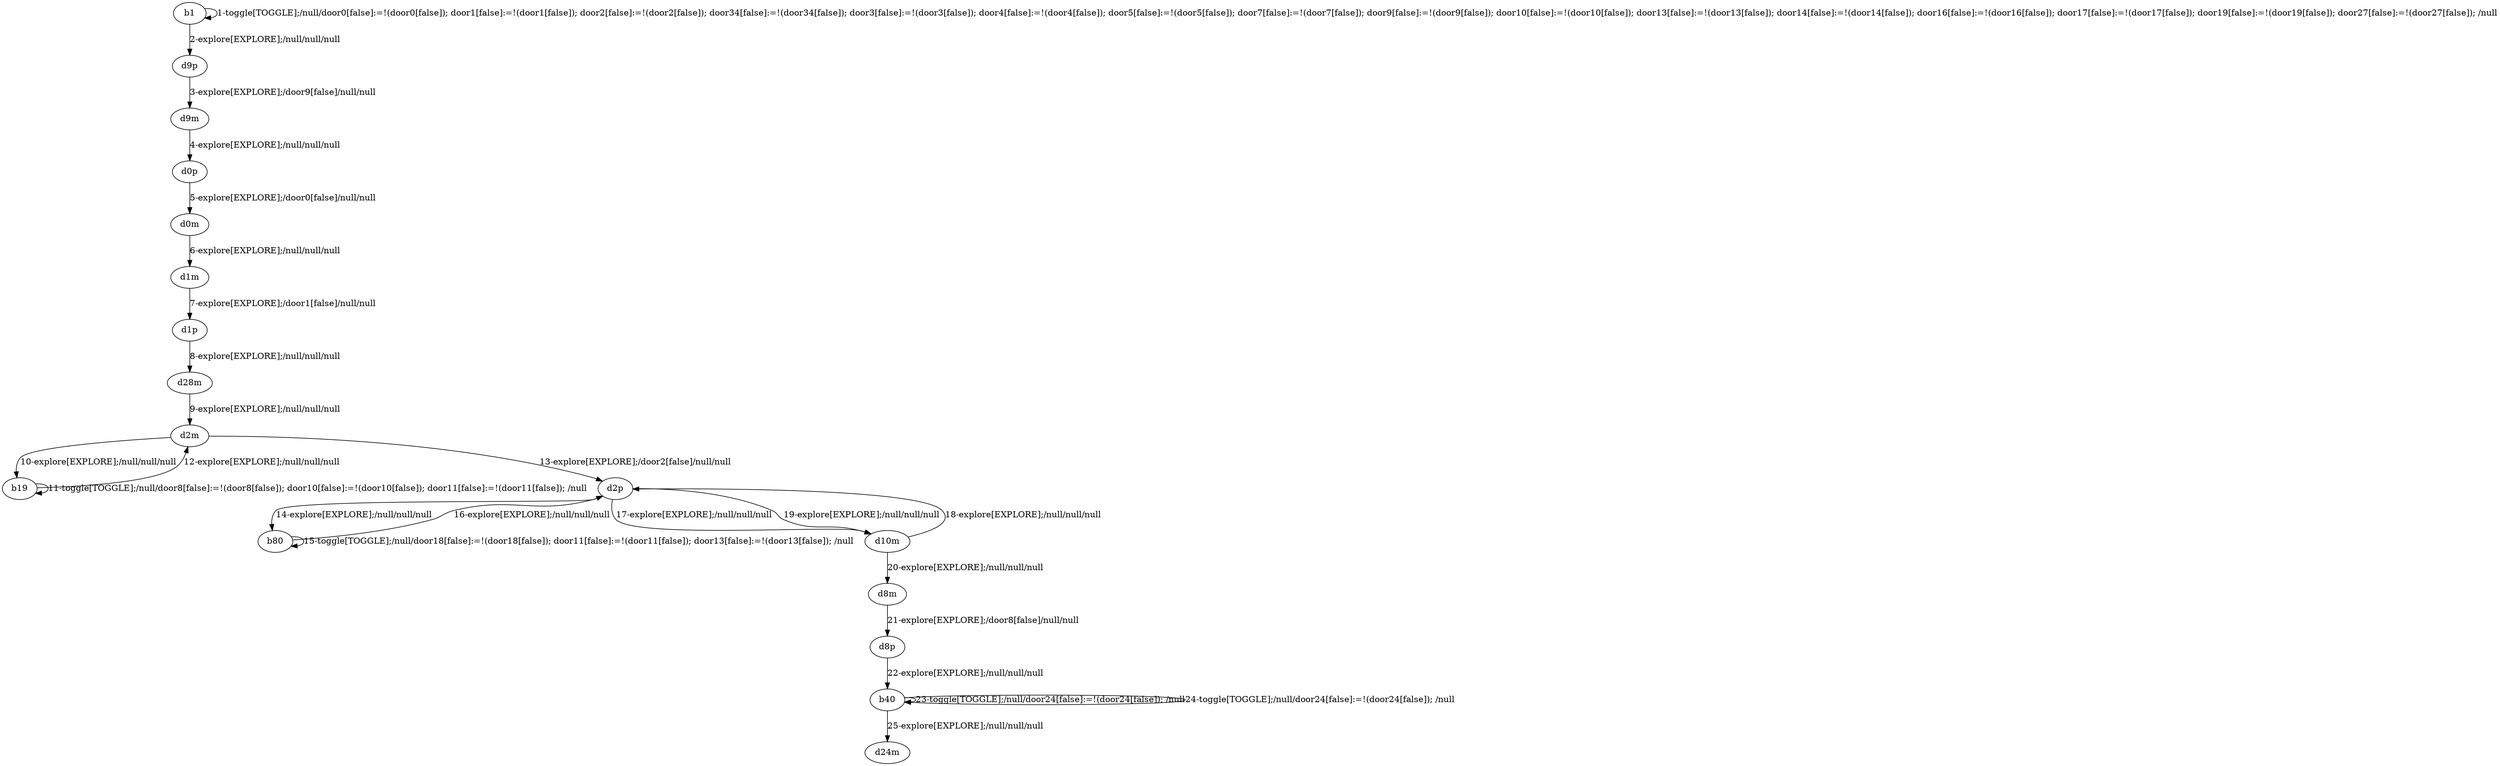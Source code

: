 # Total number of goals covered by this test: 5
# d10m --> d2p
# b80 --> d2p
# b80 --> b80
# b40 --> b40
# d2p --> d10m

digraph g {
"b1" -> "b1" [label = "1-toggle[TOGGLE];/null/door0[false]:=!(door0[false]); door1[false]:=!(door1[false]); door2[false]:=!(door2[false]); door34[false]:=!(door34[false]); door3[false]:=!(door3[false]); door4[false]:=!(door4[false]); door5[false]:=!(door5[false]); door7[false]:=!(door7[false]); door9[false]:=!(door9[false]); door10[false]:=!(door10[false]); door13[false]:=!(door13[false]); door14[false]:=!(door14[false]); door16[false]:=!(door16[false]); door17[false]:=!(door17[false]); door19[false]:=!(door19[false]); door27[false]:=!(door27[false]); /null"];
"b1" -> "d9p" [label = "2-explore[EXPLORE];/null/null/null"];
"d9p" -> "d9m" [label = "3-explore[EXPLORE];/door9[false]/null/null"];
"d9m" -> "d0p" [label = "4-explore[EXPLORE];/null/null/null"];
"d0p" -> "d0m" [label = "5-explore[EXPLORE];/door0[false]/null/null"];
"d0m" -> "d1m" [label = "6-explore[EXPLORE];/null/null/null"];
"d1m" -> "d1p" [label = "7-explore[EXPLORE];/door1[false]/null/null"];
"d1p" -> "d28m" [label = "8-explore[EXPLORE];/null/null/null"];
"d28m" -> "d2m" [label = "9-explore[EXPLORE];/null/null/null"];
"d2m" -> "b19" [label = "10-explore[EXPLORE];/null/null/null"];
"b19" -> "b19" [label = "11-toggle[TOGGLE];/null/door8[false]:=!(door8[false]); door10[false]:=!(door10[false]); door11[false]:=!(door11[false]); /null"];
"b19" -> "d2m" [label = "12-explore[EXPLORE];/null/null/null"];
"d2m" -> "d2p" [label = "13-explore[EXPLORE];/door2[false]/null/null"];
"d2p" -> "b80" [label = "14-explore[EXPLORE];/null/null/null"];
"b80" -> "b80" [label = "15-toggle[TOGGLE];/null/door18[false]:=!(door18[false]); door11[false]:=!(door11[false]); door13[false]:=!(door13[false]); /null"];
"b80" -> "d2p" [label = "16-explore[EXPLORE];/null/null/null"];
"d2p" -> "d10m" [label = "17-explore[EXPLORE];/null/null/null"];
"d10m" -> "d2p" [label = "18-explore[EXPLORE];/null/null/null"];
"d2p" -> "d10m" [label = "19-explore[EXPLORE];/null/null/null"];
"d10m" -> "d8m" [label = "20-explore[EXPLORE];/null/null/null"];
"d8m" -> "d8p" [label = "21-explore[EXPLORE];/door8[false]/null/null"];
"d8p" -> "b40" [label = "22-explore[EXPLORE];/null/null/null"];
"b40" -> "b40" [label = "23-toggle[TOGGLE];/null/door24[false]:=!(door24[false]); /null"];
"b40" -> "b40" [label = "24-toggle[TOGGLE];/null/door24[false]:=!(door24[false]); /null"];
"b40" -> "d24m" [label = "25-explore[EXPLORE];/null/null/null"];
}